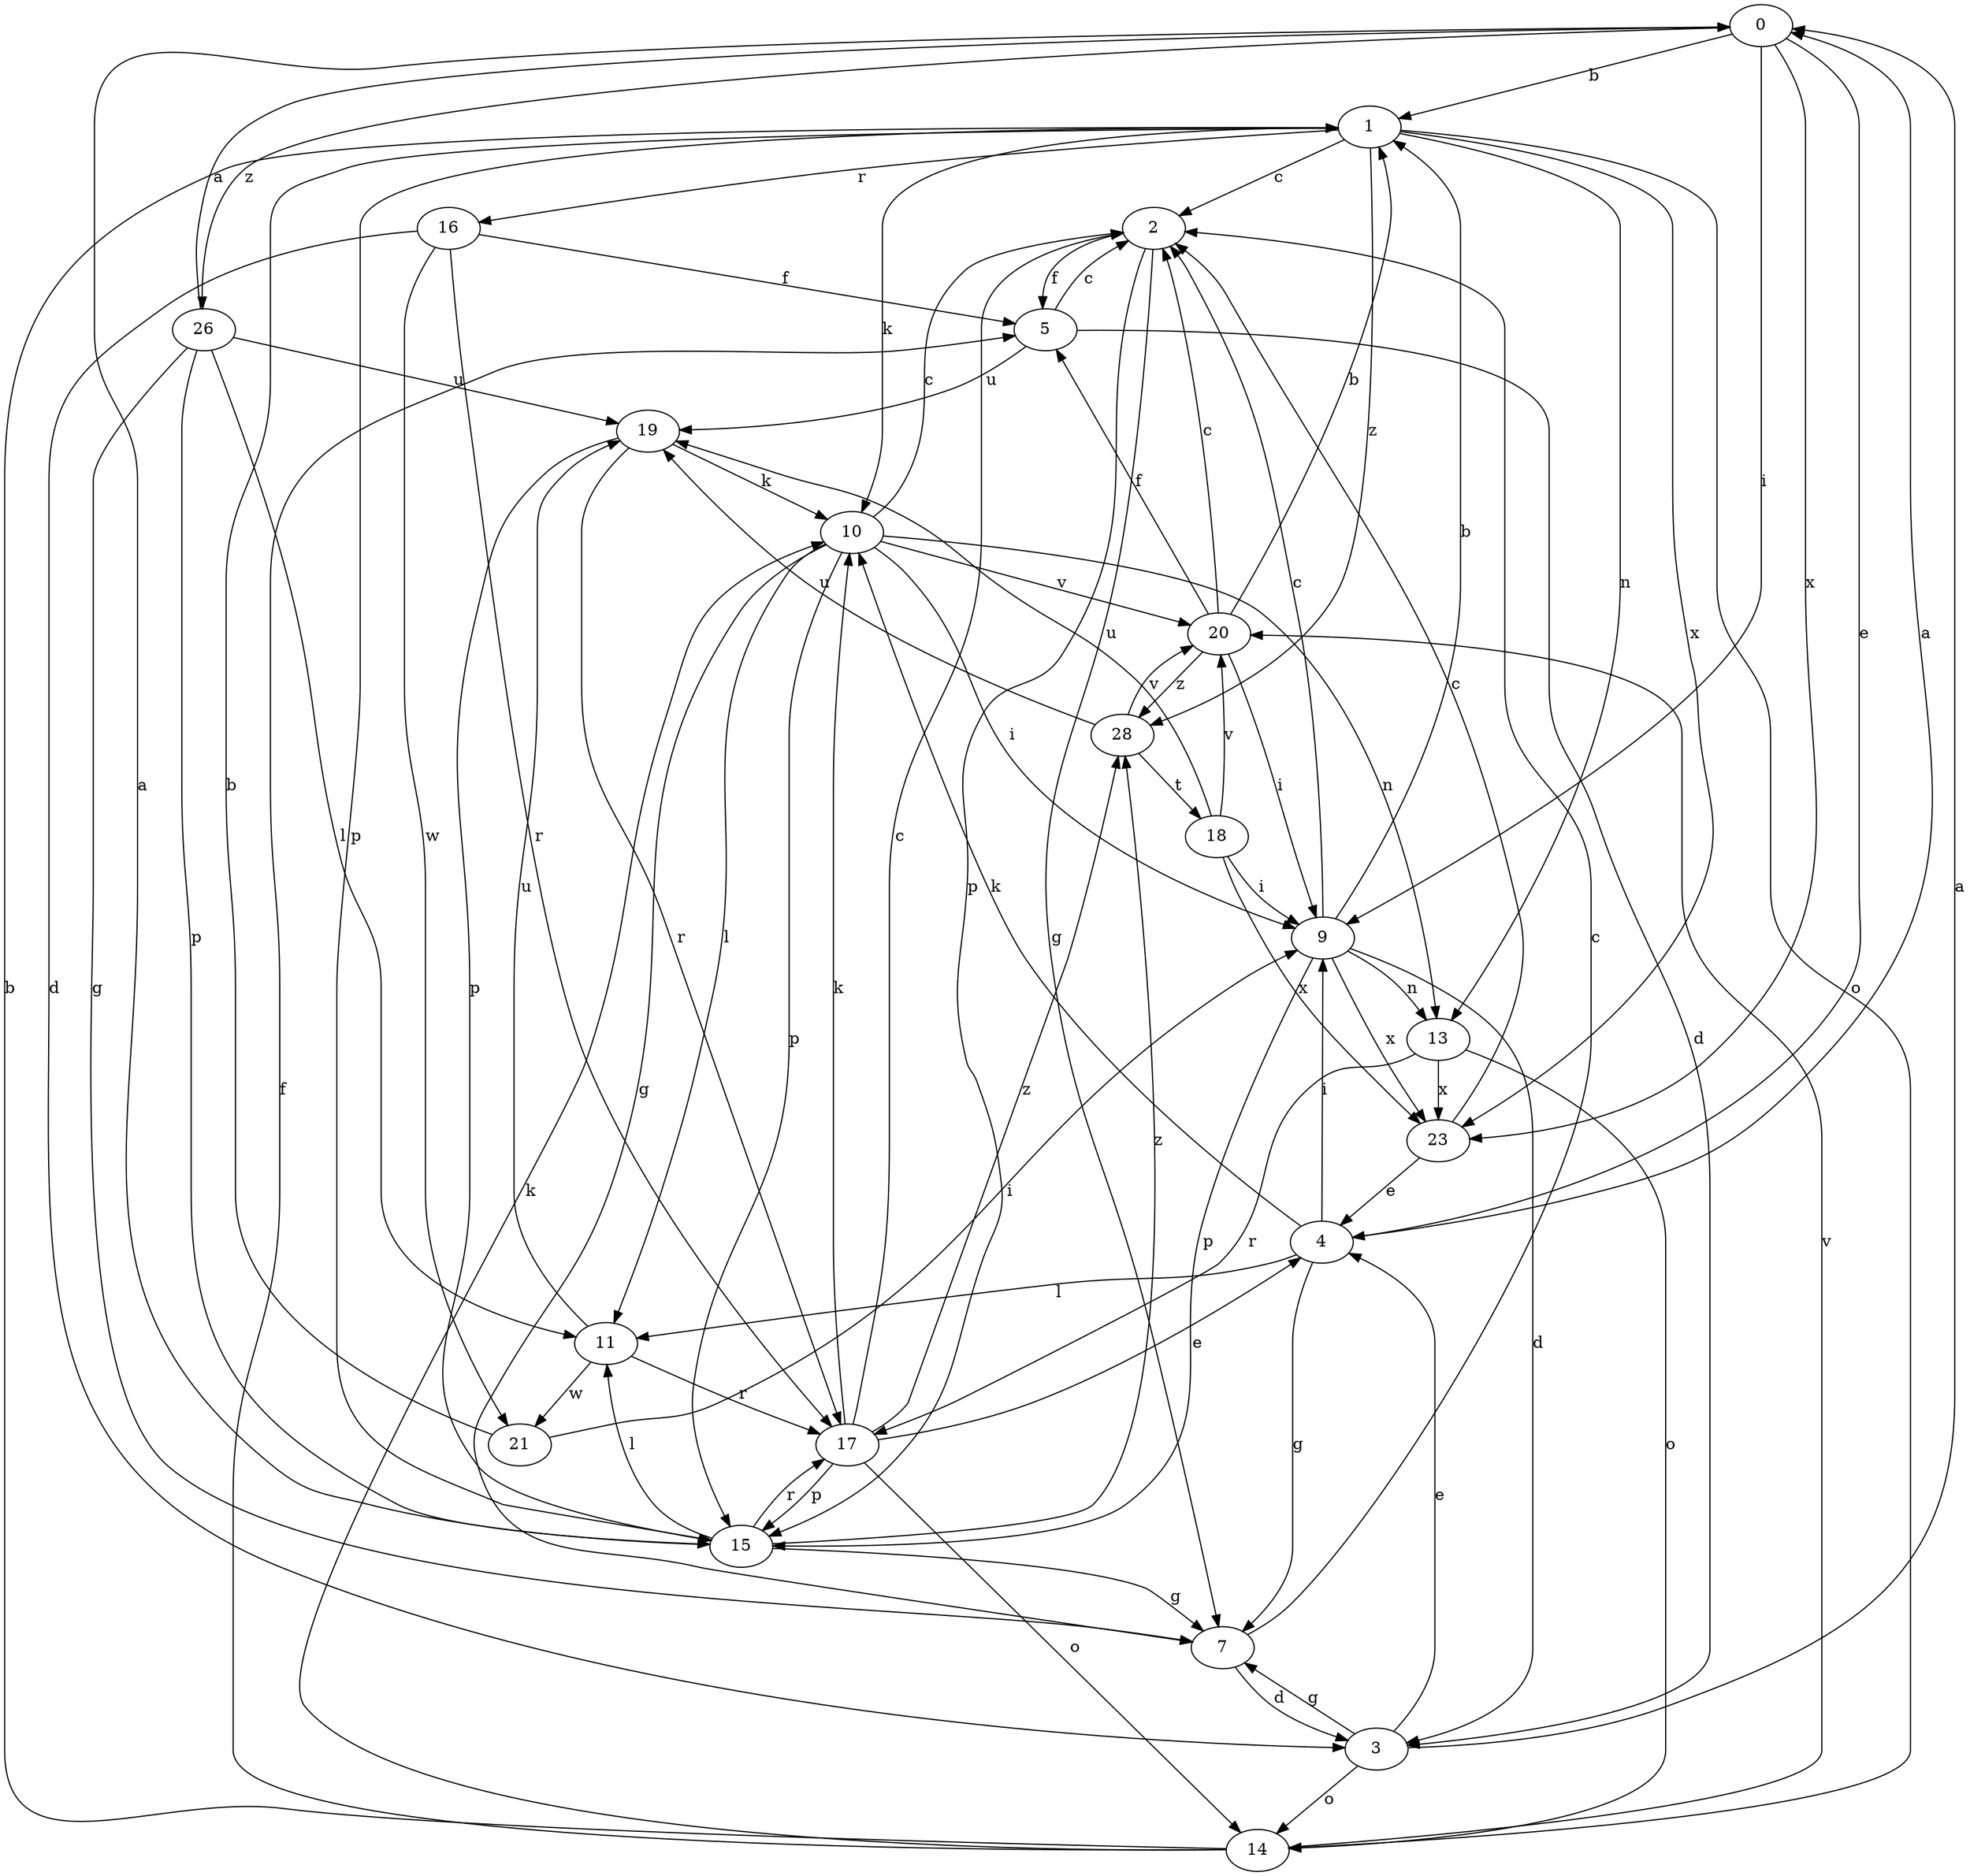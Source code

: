 strict digraph  {
0;
1;
2;
3;
4;
5;
7;
9;
10;
11;
13;
14;
15;
16;
17;
18;
19;
20;
21;
23;
26;
28;
0 -> 1  [label=b];
0 -> 4  [label=e];
0 -> 9  [label=i];
0 -> 23  [label=x];
0 -> 26  [label=z];
1 -> 2  [label=c];
1 -> 10  [label=k];
1 -> 13  [label=n];
1 -> 14  [label=o];
1 -> 15  [label=p];
1 -> 16  [label=r];
1 -> 23  [label=x];
1 -> 28  [label=z];
2 -> 5  [label=f];
2 -> 7  [label=g];
2 -> 15  [label=p];
3 -> 0  [label=a];
3 -> 4  [label=e];
3 -> 7  [label=g];
3 -> 14  [label=o];
4 -> 0  [label=a];
4 -> 7  [label=g];
4 -> 9  [label=i];
4 -> 10  [label=k];
4 -> 11  [label=l];
5 -> 2  [label=c];
5 -> 3  [label=d];
5 -> 19  [label=u];
7 -> 2  [label=c];
7 -> 3  [label=d];
9 -> 1  [label=b];
9 -> 2  [label=c];
9 -> 3  [label=d];
9 -> 13  [label=n];
9 -> 15  [label=p];
9 -> 23  [label=x];
10 -> 2  [label=c];
10 -> 7  [label=g];
10 -> 9  [label=i];
10 -> 11  [label=l];
10 -> 13  [label=n];
10 -> 15  [label=p];
10 -> 20  [label=v];
11 -> 17  [label=r];
11 -> 19  [label=u];
11 -> 21  [label=w];
13 -> 14  [label=o];
13 -> 17  [label=r];
13 -> 23  [label=x];
14 -> 1  [label=b];
14 -> 5  [label=f];
14 -> 10  [label=k];
14 -> 20  [label=v];
15 -> 0  [label=a];
15 -> 7  [label=g];
15 -> 11  [label=l];
15 -> 17  [label=r];
15 -> 28  [label=z];
16 -> 3  [label=d];
16 -> 5  [label=f];
16 -> 17  [label=r];
16 -> 21  [label=w];
17 -> 2  [label=c];
17 -> 4  [label=e];
17 -> 10  [label=k];
17 -> 14  [label=o];
17 -> 15  [label=p];
17 -> 28  [label=z];
18 -> 9  [label=i];
18 -> 19  [label=u];
18 -> 20  [label=v];
18 -> 23  [label=x];
19 -> 10  [label=k];
19 -> 15  [label=p];
19 -> 17  [label=r];
20 -> 1  [label=b];
20 -> 2  [label=c];
20 -> 5  [label=f];
20 -> 9  [label=i];
20 -> 28  [label=z];
21 -> 1  [label=b];
21 -> 9  [label=i];
23 -> 2  [label=c];
23 -> 4  [label=e];
26 -> 0  [label=a];
26 -> 7  [label=g];
26 -> 11  [label=l];
26 -> 15  [label=p];
26 -> 19  [label=u];
28 -> 18  [label=t];
28 -> 19  [label=u];
28 -> 20  [label=v];
}
